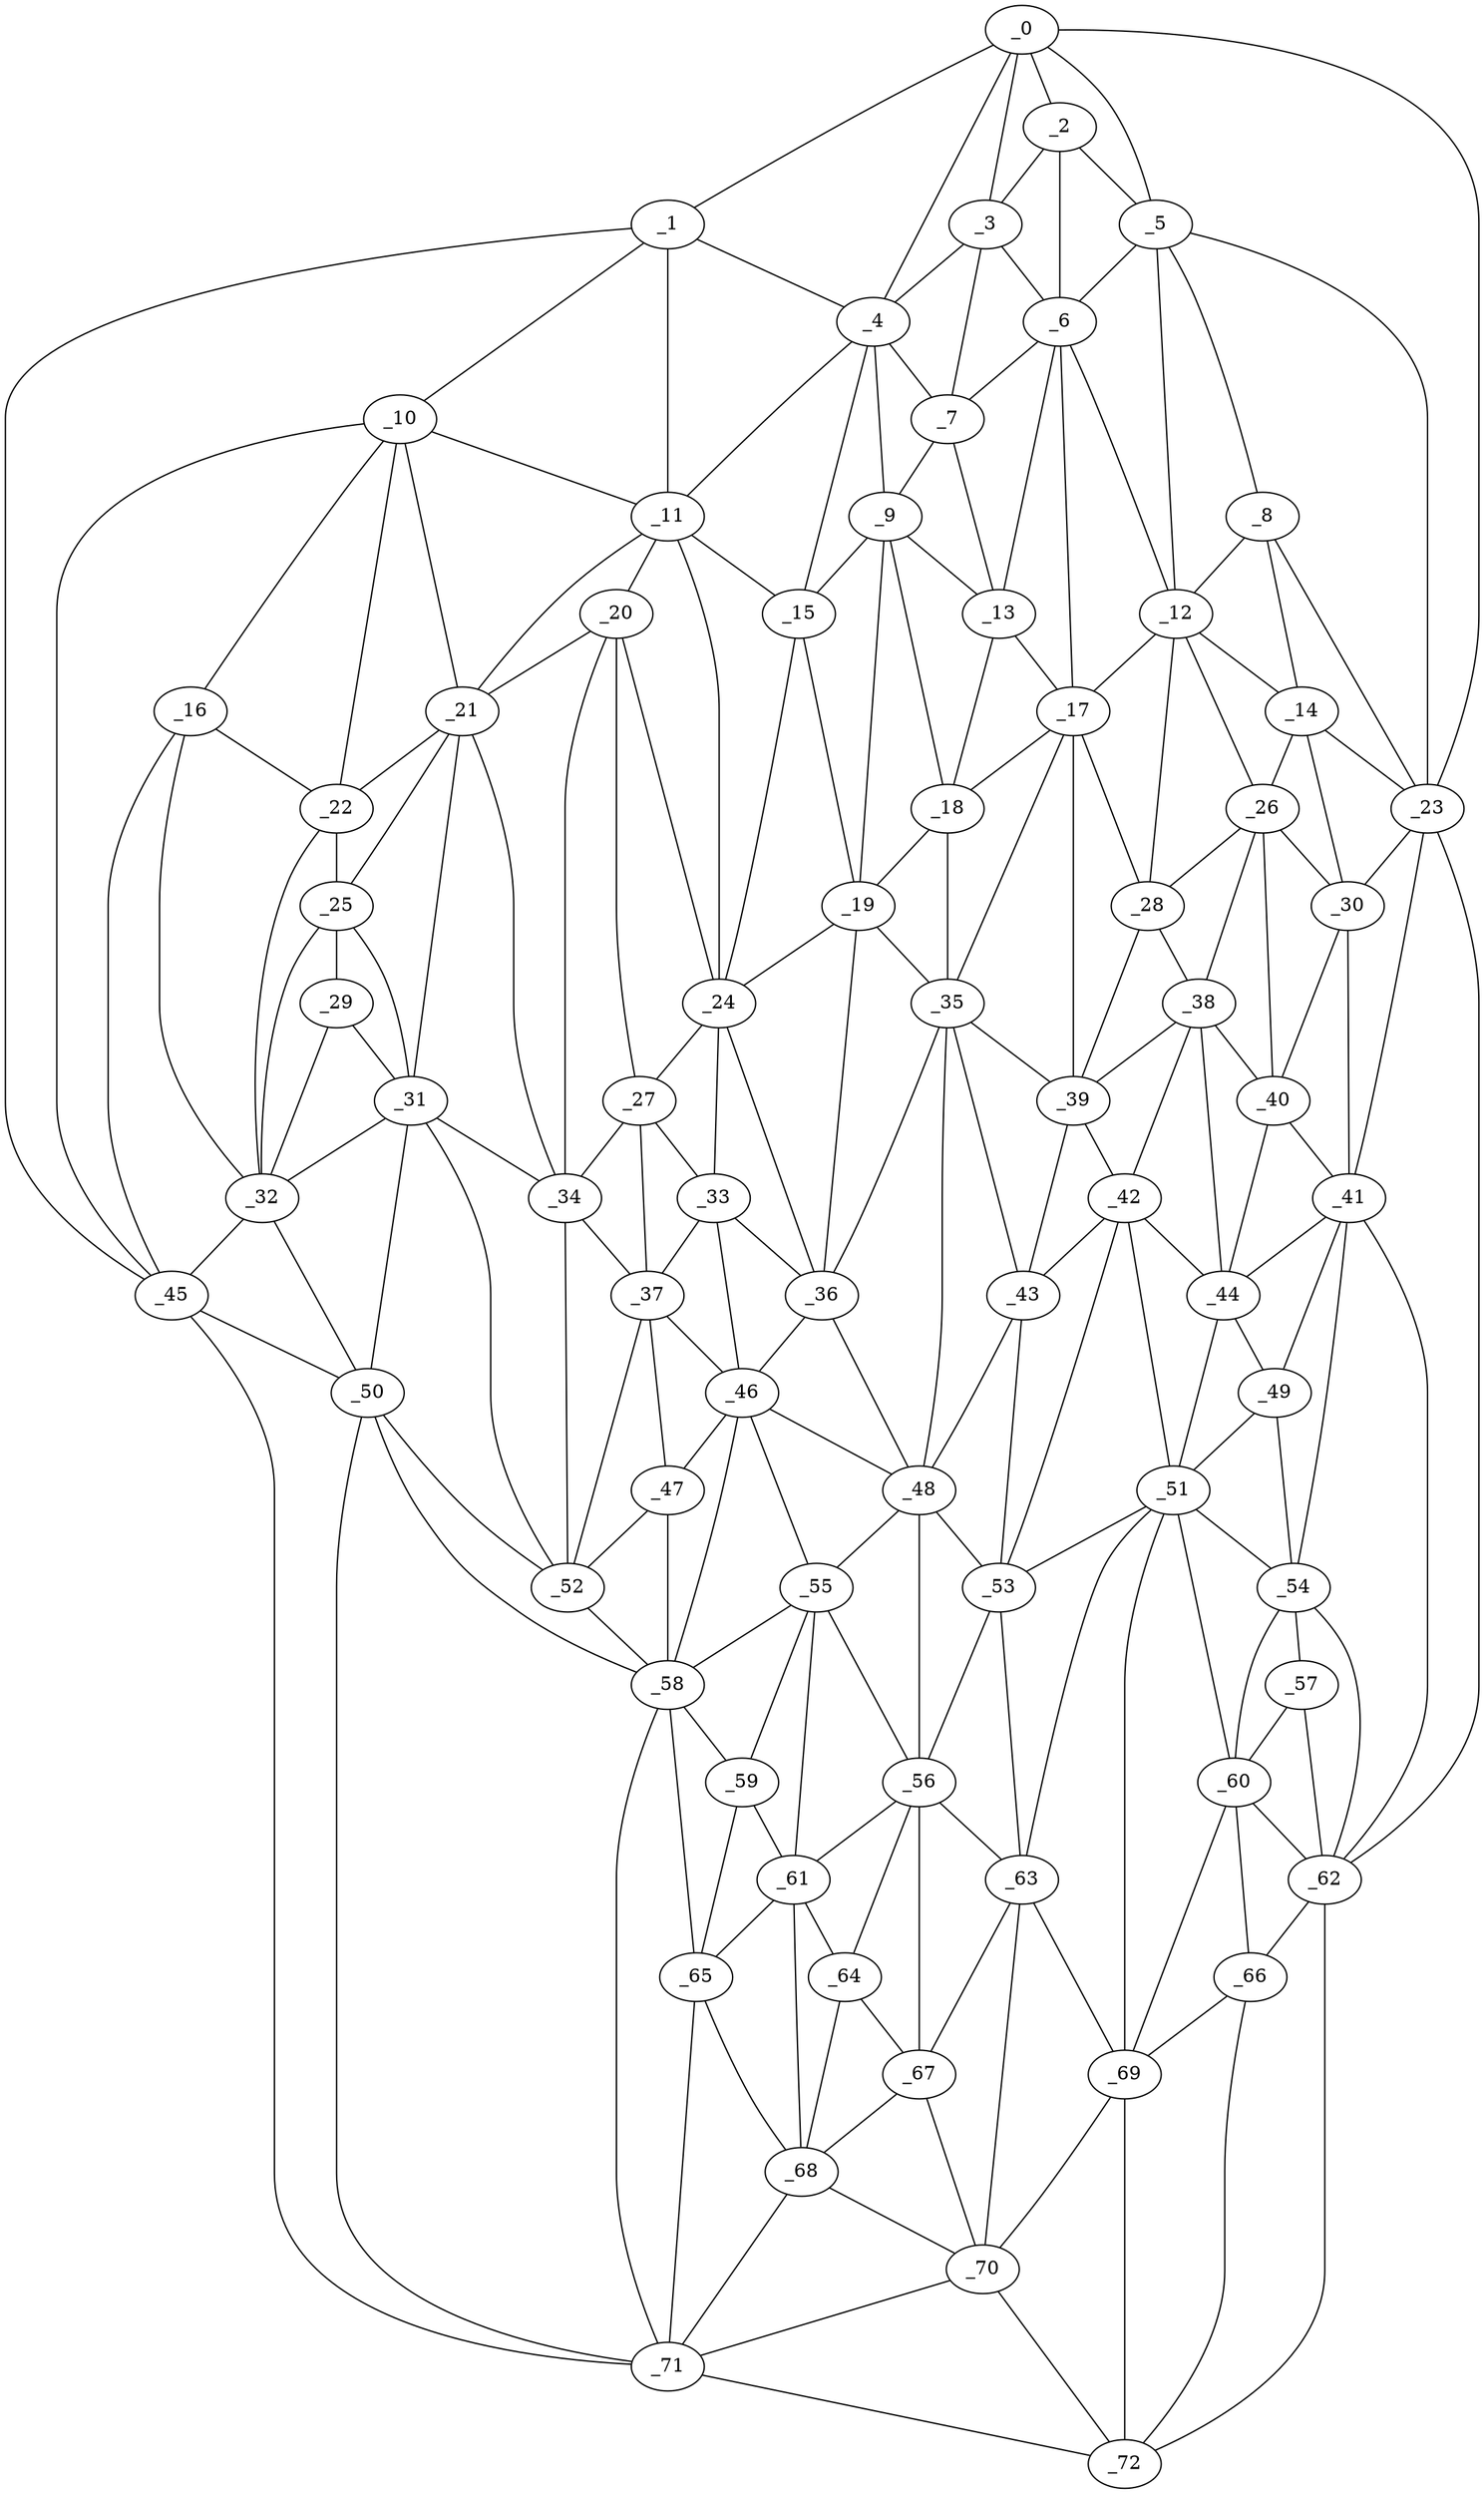 graph "obj31__105.gxl" {
	_0	 [x=9,
		y=45];
	_1	 [x=9,
		y=115];
	_0 -- _1	 [valence=1];
	_2	 [x=23,
		y=37];
	_0 -- _2	 [valence=2];
	_3	 [x=26,
		y=42];
	_0 -- _3	 [valence=2];
	_4	 [x=27,
		y=57];
	_0 -- _4	 [valence=2];
	_5	 [x=32,
		y=27];
	_0 -- _5	 [valence=2];
	_23	 [x=53,
		y=2];
	_0 -- _23	 [valence=1];
	_1 -- _4	 [valence=2];
	_10	 [x=42,
		y=114];
	_1 -- _10	 [valence=2];
	_11	 [x=43,
		y=91];
	_1 -- _11	 [valence=2];
	_45	 [x=84,
		y=126];
	_1 -- _45	 [valence=1];
	_2 -- _3	 [valence=2];
	_2 -- _5	 [valence=2];
	_6	 [x=34,
		y=35];
	_2 -- _6	 [valence=2];
	_3 -- _4	 [valence=2];
	_3 -- _6	 [valence=1];
	_7	 [x=34,
		y=41];
	_3 -- _7	 [valence=2];
	_4 -- _7	 [valence=2];
	_9	 [x=42,
		y=56];
	_4 -- _9	 [valence=1];
	_4 -- _11	 [valence=2];
	_15	 [x=46,
		y=74];
	_4 -- _15	 [valence=2];
	_5 -- _6	 [valence=1];
	_8	 [x=39,
		y=20];
	_5 -- _8	 [valence=1];
	_12	 [x=45,
		y=28];
	_5 -- _12	 [valence=2];
	_5 -- _23	 [valence=2];
	_6 -- _7	 [valence=2];
	_6 -- _12	 [valence=2];
	_13	 [x=45,
		y=44];
	_6 -- _13	 [valence=2];
	_17	 [x=50,
		y=37];
	_6 -- _17	 [valence=1];
	_7 -- _9	 [valence=2];
	_7 -- _13	 [valence=1];
	_8 -- _12	 [valence=2];
	_14	 [x=46,
		y=13];
	_8 -- _14	 [valence=2];
	_8 -- _23	 [valence=1];
	_9 -- _13	 [valence=2];
	_9 -- _15	 [valence=2];
	_18	 [x=50,
		y=57];
	_9 -- _18	 [valence=2];
	_19	 [x=51,
		y=64];
	_9 -- _19	 [valence=1];
	_10 -- _11	 [valence=2];
	_16	 [x=46,
		y=114];
	_10 -- _16	 [valence=2];
	_21	 [x=51,
		y=98];
	_10 -- _21	 [valence=1];
	_22	 [x=51,
		y=109];
	_10 -- _22	 [valence=1];
	_10 -- _45	 [valence=2];
	_11 -- _15	 [valence=1];
	_20	 [x=51,
		y=92];
	_11 -- _20	 [valence=2];
	_11 -- _21	 [valence=1];
	_24	 [x=54,
		y=76];
	_11 -- _24	 [valence=1];
	_12 -- _14	 [valence=2];
	_12 -- _17	 [valence=2];
	_26	 [x=59,
		y=20];
	_12 -- _26	 [valence=2];
	_28	 [x=60,
		y=27];
	_12 -- _28	 [valence=1];
	_13 -- _17	 [valence=1];
	_13 -- _18	 [valence=1];
	_14 -- _23	 [valence=2];
	_14 -- _26	 [valence=2];
	_30	 [x=61,
		y=5];
	_14 -- _30	 [valence=1];
	_15 -- _19	 [valence=2];
	_15 -- _24	 [valence=2];
	_16 -- _22	 [valence=2];
	_32	 [x=62,
		y=110];
	_16 -- _32	 [valence=2];
	_16 -- _45	 [valence=2];
	_17 -- _18	 [valence=2];
	_17 -- _28	 [valence=2];
	_35	 [x=66,
		y=55];
	_17 -- _35	 [valence=2];
	_39	 [x=72,
		y=43];
	_17 -- _39	 [valence=1];
	_18 -- _19	 [valence=1];
	_18 -- _35	 [valence=1];
	_19 -- _24	 [valence=2];
	_19 -- _35	 [valence=2];
	_36	 [x=66,
		y=67];
	_19 -- _36	 [valence=2];
	_20 -- _21	 [valence=2];
	_20 -- _24	 [valence=1];
	_27	 [x=59,
		y=87];
	_20 -- _27	 [valence=1];
	_34	 [x=63,
		y=95];
	_20 -- _34	 [valence=1];
	_21 -- _22	 [valence=1];
	_25	 [x=54,
		y=104];
	_21 -- _25	 [valence=2];
	_31	 [x=62,
		y=99];
	_21 -- _31	 [valence=2];
	_21 -- _34	 [valence=2];
	_22 -- _25	 [valence=2];
	_22 -- _32	 [valence=1];
	_23 -- _30	 [valence=2];
	_41	 [x=75,
		y=8];
	_23 -- _41	 [valence=1];
	_62	 [x=107,
		y=8];
	_23 -- _62	 [valence=1];
	_24 -- _27	 [valence=2];
	_33	 [x=63,
		y=78];
	_24 -- _33	 [valence=1];
	_24 -- _36	 [valence=2];
	_29	 [x=60,
		y=104];
	_25 -- _29	 [valence=2];
	_25 -- _31	 [valence=2];
	_25 -- _32	 [valence=1];
	_26 -- _28	 [valence=2];
	_26 -- _30	 [valence=2];
	_38	 [x=72,
		y=24];
	_26 -- _38	 [valence=2];
	_40	 [x=73,
		y=20];
	_26 -- _40	 [valence=2];
	_27 -- _33	 [valence=1];
	_27 -- _34	 [valence=2];
	_37	 [x=67,
		y=89];
	_27 -- _37	 [valence=1];
	_28 -- _38	 [valence=2];
	_28 -- _39	 [valence=2];
	_29 -- _31	 [valence=1];
	_29 -- _32	 [valence=2];
	_30 -- _40	 [valence=1];
	_30 -- _41	 [valence=1];
	_31 -- _32	 [valence=1];
	_31 -- _34	 [valence=1];
	_50	 [x=90,
		y=111];
	_31 -- _50	 [valence=2];
	_52	 [x=93,
		y=98];
	_31 -- _52	 [valence=2];
	_32 -- _45	 [valence=2];
	_32 -- _50	 [valence=2];
	_33 -- _36	 [valence=2];
	_33 -- _37	 [valence=1];
	_46	 [x=88,
		y=78];
	_33 -- _46	 [valence=2];
	_34 -- _37	 [valence=2];
	_34 -- _52	 [valence=2];
	_35 -- _36	 [valence=2];
	_35 -- _39	 [valence=2];
	_43	 [x=78,
		y=45];
	_35 -- _43	 [valence=2];
	_48	 [x=89,
		y=68];
	_35 -- _48	 [valence=2];
	_36 -- _46	 [valence=1];
	_36 -- _48	 [valence=1];
	_37 -- _46	 [valence=2];
	_47	 [x=88,
		y=84];
	_37 -- _47	 [valence=2];
	_37 -- _52	 [valence=2];
	_38 -- _39	 [valence=1];
	_38 -- _40	 [valence=1];
	_42	 [x=78,
		y=37];
	_38 -- _42	 [valence=2];
	_44	 [x=82,
		y=26];
	_38 -- _44	 [valence=2];
	_39 -- _42	 [valence=2];
	_39 -- _43	 [valence=2];
	_40 -- _41	 [valence=2];
	_40 -- _44	 [valence=1];
	_41 -- _44	 [valence=1];
	_49	 [x=90,
		y=24];
	_41 -- _49	 [valence=2];
	_54	 [x=97,
		y=16];
	_41 -- _54	 [valence=2];
	_41 -- _62	 [valence=2];
	_42 -- _43	 [valence=2];
	_42 -- _44	 [valence=2];
	_51	 [x=92,
		y=28];
	_42 -- _51	 [valence=2];
	_53	 [x=95,
		y=52];
	_42 -- _53	 [valence=2];
	_43 -- _48	 [valence=1];
	_43 -- _53	 [valence=2];
	_44 -- _49	 [valence=2];
	_44 -- _51	 [valence=2];
	_45 -- _50	 [valence=1];
	_71	 [x=121,
		y=78];
	_45 -- _71	 [valence=1];
	_46 -- _47	 [valence=2];
	_46 -- _48	 [valence=2];
	_55	 [x=97,
		y=71];
	_46 -- _55	 [valence=2];
	_58	 [x=102,
		y=87];
	_46 -- _58	 [valence=2];
	_47 -- _52	 [valence=2];
	_47 -- _58	 [valence=2];
	_48 -- _53	 [valence=2];
	_48 -- _55	 [valence=1];
	_56	 [x=100,
		y=56];
	_48 -- _56	 [valence=2];
	_49 -- _51	 [valence=1];
	_49 -- _54	 [valence=1];
	_50 -- _52	 [valence=1];
	_50 -- _58	 [valence=2];
	_50 -- _71	 [valence=2];
	_51 -- _53	 [valence=2];
	_51 -- _54	 [valence=2];
	_60	 [x=106,
		y=17];
	_51 -- _60	 [valence=2];
	_63	 [x=109,
		y=48];
	_51 -- _63	 [valence=2];
	_69	 [x=119,
		y=28];
	_51 -- _69	 [valence=1];
	_52 -- _58	 [valence=1];
	_53 -- _56	 [valence=2];
	_53 -- _63	 [valence=2];
	_57	 [x=102,
		y=14];
	_54 -- _57	 [valence=2];
	_54 -- _60	 [valence=2];
	_54 -- _62	 [valence=1];
	_55 -- _56	 [valence=2];
	_55 -- _58	 [valence=2];
	_59	 [x=105,
		y=76];
	_55 -- _59	 [valence=1];
	_61	 [x=106,
		y=65];
	_55 -- _61	 [valence=2];
	_56 -- _61	 [valence=1];
	_56 -- _63	 [valence=1];
	_64	 [x=110,
		y=60];
	_56 -- _64	 [valence=1];
	_67	 [x=112,
		y=53];
	_56 -- _67	 [valence=2];
	_57 -- _60	 [valence=2];
	_57 -- _62	 [valence=1];
	_58 -- _59	 [valence=1];
	_65	 [x=111,
		y=77];
	_58 -- _65	 [valence=2];
	_58 -- _71	 [valence=2];
	_59 -- _61	 [valence=2];
	_59 -- _65	 [valence=2];
	_60 -- _62	 [valence=2];
	_66	 [x=112,
		y=9];
	_60 -- _66	 [valence=2];
	_60 -- _69	 [valence=2];
	_61 -- _64	 [valence=2];
	_61 -- _65	 [valence=2];
	_68	 [x=117,
		y=69];
	_61 -- _68	 [valence=1];
	_62 -- _66	 [valence=2];
	_72	 [x=122,
		y=10];
	_62 -- _72	 [valence=1];
	_63 -- _67	 [valence=2];
	_63 -- _69	 [valence=1];
	_70	 [x=119,
		y=44];
	_63 -- _70	 [valence=2];
	_64 -- _67	 [valence=1];
	_64 -- _68	 [valence=2];
	_65 -- _68	 [valence=2];
	_65 -- _71	 [valence=1];
	_66 -- _69	 [valence=1];
	_66 -- _72	 [valence=1];
	_67 -- _68	 [valence=2];
	_67 -- _70	 [valence=2];
	_68 -- _70	 [valence=2];
	_68 -- _71	 [valence=1];
	_69 -- _70	 [valence=1];
	_69 -- _72	 [valence=2];
	_70 -- _71	 [valence=2];
	_70 -- _72	 [valence=1];
	_71 -- _72	 [valence=1];
}
